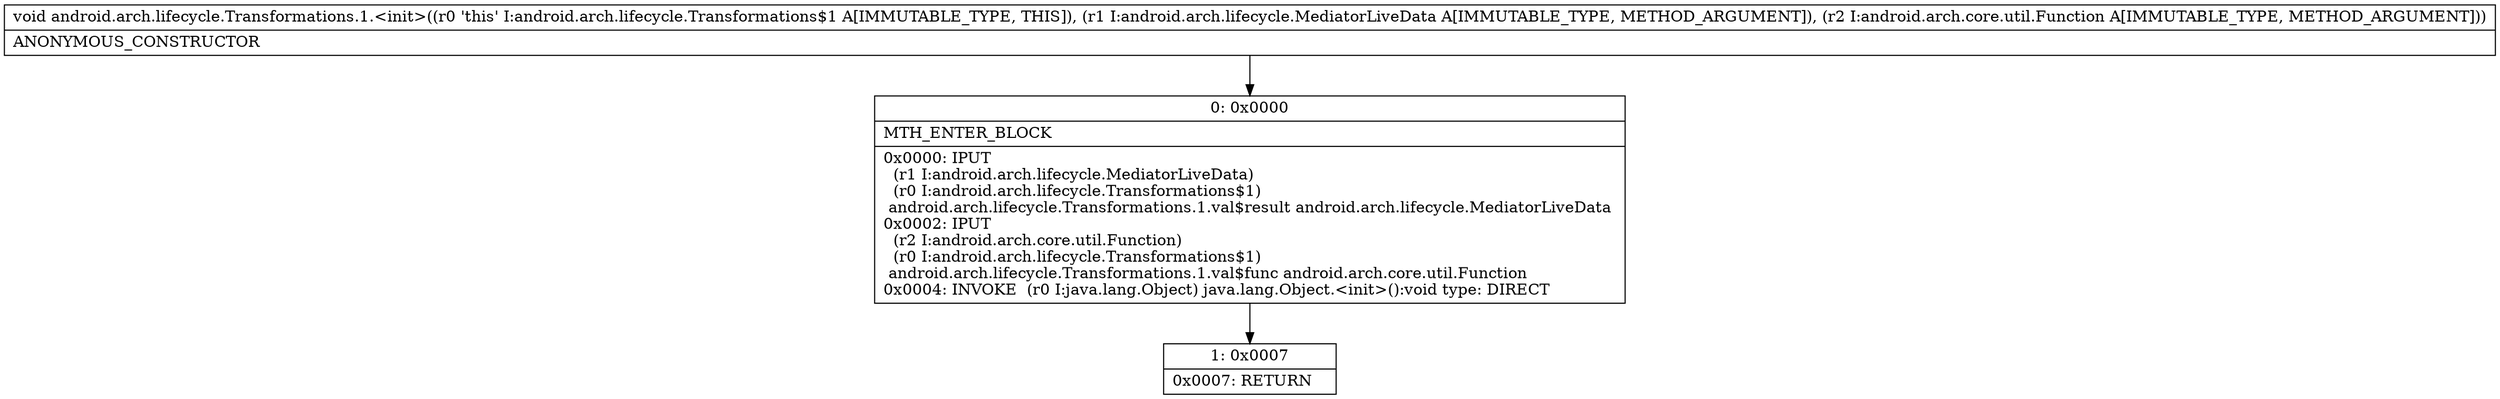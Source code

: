 digraph "CFG forandroid.arch.lifecycle.Transformations.1.\<init\>(Landroid\/arch\/lifecycle\/MediatorLiveData;Landroid\/arch\/core\/util\/Function;)V" {
Node_0 [shape=record,label="{0\:\ 0x0000|MTH_ENTER_BLOCK\l|0x0000: IPUT  \l  (r1 I:android.arch.lifecycle.MediatorLiveData)\l  (r0 I:android.arch.lifecycle.Transformations$1)\l android.arch.lifecycle.Transformations.1.val$result android.arch.lifecycle.MediatorLiveData \l0x0002: IPUT  \l  (r2 I:android.arch.core.util.Function)\l  (r0 I:android.arch.lifecycle.Transformations$1)\l android.arch.lifecycle.Transformations.1.val$func android.arch.core.util.Function \l0x0004: INVOKE  (r0 I:java.lang.Object) java.lang.Object.\<init\>():void type: DIRECT \l}"];
Node_1 [shape=record,label="{1\:\ 0x0007|0x0007: RETURN   \l}"];
MethodNode[shape=record,label="{void android.arch.lifecycle.Transformations.1.\<init\>((r0 'this' I:android.arch.lifecycle.Transformations$1 A[IMMUTABLE_TYPE, THIS]), (r1 I:android.arch.lifecycle.MediatorLiveData A[IMMUTABLE_TYPE, METHOD_ARGUMENT]), (r2 I:android.arch.core.util.Function A[IMMUTABLE_TYPE, METHOD_ARGUMENT]))  | ANONYMOUS_CONSTRUCTOR\l}"];
MethodNode -> Node_0;
Node_0 -> Node_1;
}

